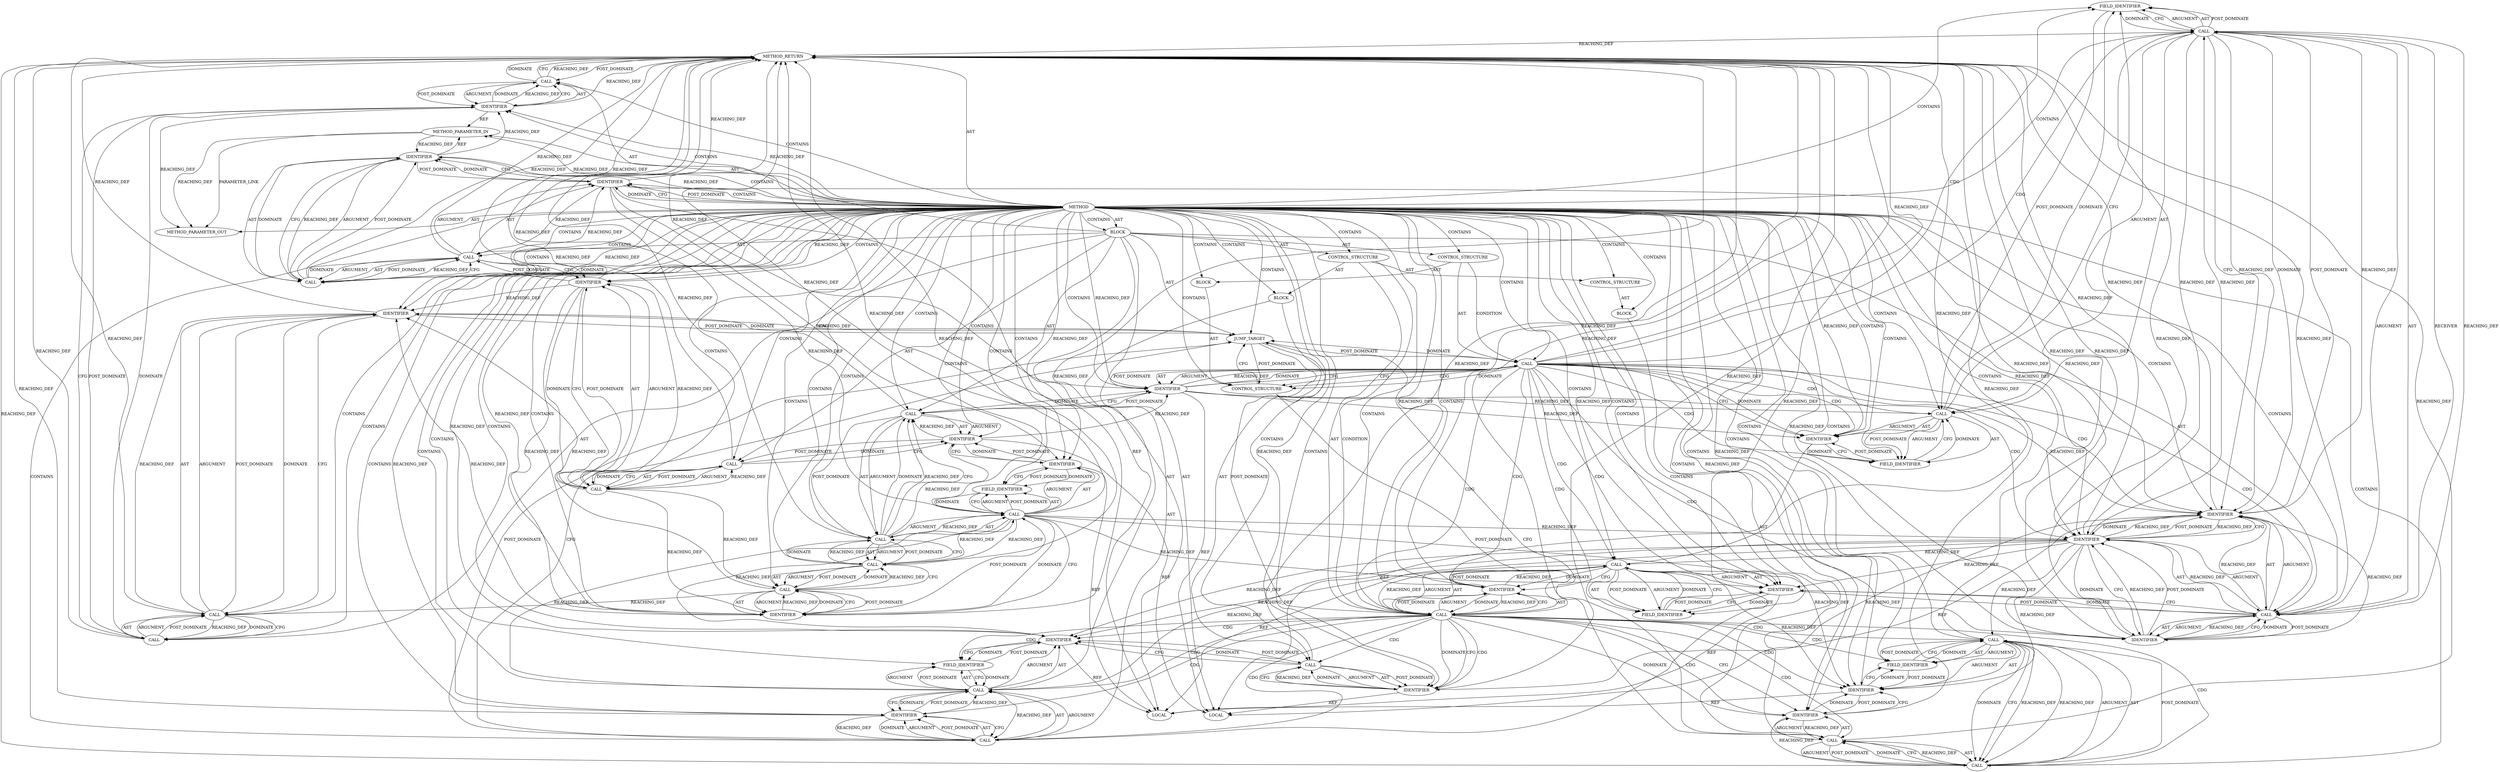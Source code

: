 digraph {
  4249 [label=FIELD_IDENTIFIER ORDER=2 ARGUMENT_INDEX=2 CODE="tls_dev_del" COLUMN_NUMBER=2 LINE_NUMBER=1280 CANONICAL_NAME="tls_dev_del"]
  4270 [label=IDENTIFIER ORDER=1 ARGUMENT_INDEX=1 CODE="TLS_RX_DEV_CLOSED" COLUMN_NUMBER=11 LINE_NUMBER=1287 TYPE_FULL_NAME="ANY" NAME="TLS_RX_DEV_CLOSED"]
  4250 [label=IDENTIFIER ORDER=2 ARGUMENT_INDEX=1 CODE="netdev" COLUMN_NUMBER=34 LINE_NUMBER=1280 TYPE_FULL_NAME="net_device*" NAME="netdev"]
  4240 [label=CALL ORDER=1 ARGUMENT_INDEX=-1 CODE="!netdev" COLUMN_NUMBER=6 METHOD_FULL_NAME="<operator>.logicalNot" LINE_NUMBER=1277 TYPE_FULL_NAME="<empty>" DISPATCH_TYPE="STATIC_DISPATCH" SIGNATURE="" NAME="<operator>.logicalNot"]
  4280 [label=IDENTIFIER ORDER=1 ARGUMENT_INDEX=1 CODE="sk" COLUMN_NUMBER=30 LINE_NUMBER=1291 TYPE_FULL_NAME="sock*" NAME="sk"]
  4278 [label=IDENTIFIER ORDER=1 ARGUMENT_INDEX=1 CODE="device_offload_lock" COLUMN_NUMBER=11 LINE_NUMBER=1290 TYPE_FULL_NAME="ANY" NAME="device_offload_lock"]
  4241 [label=IDENTIFIER ORDER=1 ARGUMENT_INDEX=1 CODE="netdev" COLUMN_NUMBER=7 LINE_NUMBER=1277 TYPE_FULL_NAME="net_device*" NAME="netdev"]
  4243 [label=CONTROL_STRUCTURE CONTROL_STRUCTURE_TYPE="GOTO" ORDER=1 PARSER_TYPE_NAME="CASTGotoStatement" ARGUMENT_INDEX=1 CODE="goto out;" COLUMN_NUMBER=3 LINE_NUMBER=1278]
  4232 [label=CALL ORDER=2 ARGUMENT_INDEX=2 CODE="rcu_dereference_protected(tls_ctx->netdev,
					   lockdep_is_held(&device_offload_lock))" COLUMN_NUMBER=11 METHOD_FULL_NAME="rcu_dereference_protected" LINE_NUMBER=1275 TYPE_FULL_NAME="<empty>" DISPATCH_TYPE="STATIC_DISPATCH" SIGNATURE="" NAME="rcu_dereference_protected"]
  4228 [label=CALL ORDER=1 ARGUMENT_INDEX=1 CODE="&device_offload_lock" COLUMN_NUMBER=12 METHOD_FULL_NAME="<operator>.addressOf" LINE_NUMBER=1274 TYPE_FULL_NAME="<empty>" DISPATCH_TYPE="STATIC_DISPATCH" SIGNATURE="" NAME="<operator>.addressOf"]
  4222 [label=CALL ORDER=2 ARGUMENT_INDEX=-1 CODE="*tls_ctx = tls_get_ctx(sk)" COLUMN_NUMBER=21 METHOD_FULL_NAME="<operator>.assignment" LINE_NUMBER=1271 TYPE_FULL_NAME="<empty>" DISPATCH_TYPE="STATIC_DISPATCH" SIGNATURE="" NAME="<operator>.assignment"]
  4274 [label=FIELD_IDENTIFIER ORDER=2 ARGUMENT_INDEX=2 CODE="flags" COLUMN_NUMBER=31 LINE_NUMBER=1287 CANONICAL_NAME="flags"]
  4272 [label=CALL ORDER=1 ARGUMENT_INDEX=1 CODE="tls_ctx->flags" COLUMN_NUMBER=31 METHOD_FULL_NAME="<operator>.indirectFieldAccess" LINE_NUMBER=1287 TYPE_FULL_NAME="<empty>" DISPATCH_TYPE="STATIC_DISPATCH" SIGNATURE="" NAME="<operator>.indirectFieldAccess"]
  4265 [label=FIELD_IDENTIFIER ORDER=2 ARGUMENT_INDEX=2 CODE="netdev" COLUMN_NUMBER=22 LINE_NUMBER=1285 CANONICAL_NAME="netdev"]
  4255 [label=CALL ORDER=1 ARGUMENT_INDEX=1 CODE="tls_ctx->tx_conf" COLUMN_NUMBER=6 METHOD_FULL_NAME="<operator>.indirectFieldAccess" LINE_NUMBER=1283 TYPE_FULL_NAME="<empty>" DISPATCH_TYPE="STATIC_DISPATCH" SIGNATURE="" NAME="<operator>.indirectFieldAccess"]
  4239 [label=CONTROL_STRUCTURE CONTROL_STRUCTURE_TYPE="IF" ORDER=6 PARSER_TYPE_NAME="CASTIfStatement" ARGUMENT_INDEX=-1 CODE="if (!netdev)" COLUMN_NUMBER=2 LINE_NUMBER=1277]
  4264 [label=IDENTIFIER ORDER=1 ARGUMENT_INDEX=1 CODE="tls_ctx" COLUMN_NUMBER=22 LINE_NUMBER=1285 TYPE_FULL_NAME="tls_context*" NAME="tls_ctx"]
  4268 [label=BLOCK ORDER=1 ARGUMENT_INDEX=-1 CODE="{
		set_bit(TLS_RX_DEV_CLOSED, &tls_ctx->flags);
	}" COLUMN_NUMBER=9 LINE_NUMBER=1286 TYPE_FULL_NAME="void"]
  4256 [label=IDENTIFIER ORDER=1 ARGUMENT_INDEX=1 CODE="tls_ctx" COLUMN_NUMBER=6 LINE_NUMBER=1283 TYPE_FULL_NAME="tls_context*" NAME="tls_ctx"]
  4219 [label=METHOD_PARAMETER_IN ORDER=1 CODE="struct sock *sk" IS_VARIADIC=false COLUMN_NUMBER=36 LINE_NUMBER=1269 TYPE_FULL_NAME="sock*" EVALUATION_STRATEGY="BY_VALUE" INDEX=1 NAME="sk"]
  4218 [label=METHOD COLUMN_NUMBER=1 LINE_NUMBER=1269 COLUMN_NUMBER_END=1 IS_EXTERNAL=false SIGNATURE="void tls_device_offload_cleanup_rx (sock*)" NAME="tls_device_offload_cleanup_rx" AST_PARENT_TYPE="TYPE_DECL" AST_PARENT_FULL_NAME="tls_device.c:<global>" ORDER=42 CODE="void tls_device_offload_cleanup_rx(struct sock *sk)
{
	struct tls_context *tls_ctx = tls_get_ctx(sk);
	struct net_device *netdev;

	down_read(&device_offload_lock);
	netdev = rcu_dereference_protected(tls_ctx->netdev,
					   lockdep_is_held(&device_offload_lock));
	if (!netdev)
		goto out;

	netdev->tlsdev_ops->tls_dev_del(netdev, tls_ctx,
					TLS_OFFLOAD_CTX_DIR_RX);

	if (tls_ctx->tx_conf != TLS_HW) {
		dev_put(netdev);
		rcu_assign_pointer(tls_ctx->netdev, NULL);
	} else {
		set_bit(TLS_RX_DEV_CLOSED, &tls_ctx->flags);
	}
out:
	up_read(&device_offload_lock);
	tls_sw_release_resources_rx(sk);
}" FULL_NAME="tls_device_offload_cleanup_rx" LINE_NUMBER_END=1292 FILENAME="tls_device.c"]
  4242 [label=BLOCK ORDER=2 ARGUMENT_INDEX=-1 CODE="<empty>" COLUMN_NUMBER=3 LINE_NUMBER=1278 TYPE_FULL_NAME="void"]
  4235 [label=FIELD_IDENTIFIER ORDER=2 ARGUMENT_INDEX=2 CODE="netdev" COLUMN_NUMBER=37 LINE_NUMBER=1275 CANONICAL_NAME="netdev"]
  4262 [label=CALL ORDER=2 ARGUMENT_INDEX=-1 CODE="rcu_assign_pointer(tls_ctx->netdev, NULL)" COLUMN_NUMBER=3 METHOD_FULL_NAME="rcu_assign_pointer" LINE_NUMBER=1285 TYPE_FULL_NAME="<empty>" DISPATCH_TYPE="STATIC_DISPATCH" SIGNATURE="" NAME="rcu_assign_pointer"]
  4266 [label=IDENTIFIER ORDER=2 ARGUMENT_INDEX=2 CODE="NULL" COLUMN_NUMBER=39 LINE_NUMBER=1285 TYPE_FULL_NAME="ANY" NAME="NULL"]
  4277 [label=CALL ORDER=1 ARGUMENT_INDEX=1 CODE="&device_offload_lock" COLUMN_NUMBER=10 METHOD_FULL_NAME="<operator>.addressOf" LINE_NUMBER=1290 TYPE_FULL_NAME="<empty>" DISPATCH_TYPE="STATIC_DISPATCH" SIGNATURE="" NAME="<operator>.addressOf"]
  4258 [label=IDENTIFIER ORDER=2 ARGUMENT_INDEX=2 CODE="TLS_HW" COLUMN_NUMBER=26 LINE_NUMBER=1283 TYPE_FULL_NAME="ANY" NAME="TLS_HW"]
  4248 [label=FIELD_IDENTIFIER ORDER=2 ARGUMENT_INDEX=2 CODE="tlsdev_ops" COLUMN_NUMBER=2 LINE_NUMBER=1280 CANONICAL_NAME="tlsdev_ops"]
  21364 [label=METHOD_PARAMETER_OUT ORDER=1 CODE="struct sock *sk" IS_VARIADIC=false COLUMN_NUMBER=36 LINE_NUMBER=1269 TYPE_FULL_NAME="sock*" EVALUATION_STRATEGY="BY_VALUE" INDEX=1 NAME="sk"]
  4259 [label=BLOCK ORDER=2 ARGUMENT_INDEX=-1 CODE="{
		dev_put(netdev);
		rcu_assign_pointer(tls_ctx->netdev, NULL);
	}" COLUMN_NUMBER=34 LINE_NUMBER=1283 TYPE_FULL_NAME="void"]
  4245 [label=CALL ORDER=1 ARGUMENT_INDEX=0 CODE="netdev->tlsdev_ops->tls_dev_del" COLUMN_NUMBER=2 METHOD_FULL_NAME="<operator>.indirectFieldAccess" LINE_NUMBER=1280 TYPE_FULL_NAME="<empty>" DISPATCH_TYPE="STATIC_DISPATCH" SIGNATURE="" NAME="<operator>.indirectFieldAccess"]
  4236 [label=CALL ORDER=2 ARGUMENT_INDEX=2 CODE="lockdep_is_held(&device_offload_lock)" COLUMN_NUMBER=9 METHOD_FULL_NAME="lockdep_is_held" LINE_NUMBER=1276 TYPE_FULL_NAME="<empty>" DISPATCH_TYPE="STATIC_DISPATCH" SIGNATURE="" NAME="lockdep_is_held"]
  4254 [label=CALL ORDER=1 ARGUMENT_INDEX=-1 CODE="tls_ctx->tx_conf != TLS_HW" COLUMN_NUMBER=6 METHOD_FULL_NAME="<operator>.notEquals" LINE_NUMBER=1283 TYPE_FULL_NAME="<empty>" DISPATCH_TYPE="STATIC_DISPATCH" SIGNATURE="" NAME="<operator>.notEquals"]
  4257 [label=FIELD_IDENTIFIER ORDER=2 ARGUMENT_INDEX=2 CODE="tx_conf" COLUMN_NUMBER=6 LINE_NUMBER=1283 CANONICAL_NAME="tx_conf"]
  4220 [label=BLOCK ORDER=2 ARGUMENT_INDEX=-1 CODE="{
	struct tls_context *tls_ctx = tls_get_ctx(sk);
	struct net_device *netdev;

	down_read(&device_offload_lock);
	netdev = rcu_dereference_protected(tls_ctx->netdev,
					   lockdep_is_held(&device_offload_lock));
	if (!netdev)
		goto out;

	netdev->tlsdev_ops->tls_dev_del(netdev, tls_ctx,
					TLS_OFFLOAD_CTX_DIR_RX);

	if (tls_ctx->tx_conf != TLS_HW) {
		dev_put(netdev);
		rcu_assign_pointer(tls_ctx->netdev, NULL);
	} else {
		set_bit(TLS_RX_DEV_CLOSED, &tls_ctx->flags);
	}
out:
	up_read(&device_offload_lock);
	tls_sw_release_resources_rx(sk);
}" COLUMN_NUMBER=1 LINE_NUMBER=1270 TYPE_FULL_NAME="void"]
  4253 [label=CONTROL_STRUCTURE CONTROL_STRUCTURE_TYPE="IF" ORDER=8 PARSER_TYPE_NAME="CASTIfStatement" ARGUMENT_INDEX=-1 CODE="if (tls_ctx->tx_conf != TLS_HW)" COLUMN_NUMBER=2 LINE_NUMBER=1283]
  4227 [label=CALL ORDER=4 ARGUMENT_INDEX=-1 CODE="down_read(&device_offload_lock)" COLUMN_NUMBER=2 METHOD_FULL_NAME="down_read" LINE_NUMBER=1274 TYPE_FULL_NAME="<empty>" DISPATCH_TYPE="STATIC_DISPATCH" SIGNATURE="" NAME="down_read"]
  4273 [label=IDENTIFIER ORDER=1 ARGUMENT_INDEX=1 CODE="tls_ctx" COLUMN_NUMBER=31 LINE_NUMBER=1287 TYPE_FULL_NAME="tls_context*" NAME="tls_ctx"]
  4271 [label=CALL ORDER=2 ARGUMENT_INDEX=2 CODE="&tls_ctx->flags" COLUMN_NUMBER=30 METHOD_FULL_NAME="<operator>.addressOf" LINE_NUMBER=1287 TYPE_FULL_NAME="<empty>" DISPATCH_TYPE="STATIC_DISPATCH" SIGNATURE="" NAME="<operator>.addressOf"]
  4251 [label=IDENTIFIER ORDER=3 ARGUMENT_INDEX=2 CODE="tls_ctx" COLUMN_NUMBER=42 LINE_NUMBER=1280 TYPE_FULL_NAME="tls_context*" NAME="tls_ctx"]
  4275 [label=JUMP_TARGET ORDER=9 PARSER_TYPE_NAME="CASTLabelStatement" ARGUMENT_INDEX=-1 CODE="out:
	up_read(&device_offload_lock);" COLUMN_NUMBER=1 LINE_NUMBER=1289 NAME="out"]
  4263 [label=CALL ORDER=1 ARGUMENT_INDEX=1 CODE="tls_ctx->netdev" COLUMN_NUMBER=22 METHOD_FULL_NAME="<operator>.indirectFieldAccess" LINE_NUMBER=1285 TYPE_FULL_NAME="<empty>" DISPATCH_TYPE="STATIC_DISPATCH" SIGNATURE="" NAME="<operator>.indirectFieldAccess"]
  4233 [label=CALL ORDER=1 ARGUMENT_INDEX=1 CODE="tls_ctx->netdev" COLUMN_NUMBER=37 METHOD_FULL_NAME="<operator>.indirectFieldAccess" LINE_NUMBER=1275 TYPE_FULL_NAME="<empty>" DISPATCH_TYPE="STATIC_DISPATCH" SIGNATURE="" NAME="<operator>.indirectFieldAccess"]
  4237 [label=CALL ORDER=1 ARGUMENT_INDEX=1 CODE="&device_offload_lock" COLUMN_NUMBER=25 METHOD_FULL_NAME="<operator>.addressOf" LINE_NUMBER=1276 TYPE_FULL_NAME="<empty>" DISPATCH_TYPE="STATIC_DISPATCH" SIGNATURE="" NAME="<operator>.addressOf"]
  4244 [label=CALL ORDER=7 ARGUMENT_INDEX=-1 CODE="netdev->tlsdev_ops->tls_dev_del(netdev, tls_ctx,
					TLS_OFFLOAD_CTX_DIR_RX)" COLUMN_NUMBER=2 METHOD_FULL_NAME="tls_dev_del" LINE_NUMBER=1280 TYPE_FULL_NAME="<empty>" DISPATCH_TYPE="STATIC_DISPATCH" SIGNATURE="" NAME="tls_dev_del"]
  4252 [label=IDENTIFIER ORDER=4 ARGUMENT_INDEX=3 CODE="TLS_OFFLOAD_CTX_DIR_RX" COLUMN_NUMBER=6 LINE_NUMBER=1281 TYPE_FULL_NAME="ANY" NAME="TLS_OFFLOAD_CTX_DIR_RX"]
  4261 [label=IDENTIFIER ORDER=1 ARGUMENT_INDEX=1 CODE="netdev" COLUMN_NUMBER=11 LINE_NUMBER=1284 TYPE_FULL_NAME="net_device*" NAME="netdev"]
  4229 [label=IDENTIFIER ORDER=1 ARGUMENT_INDEX=1 CODE="device_offload_lock" COLUMN_NUMBER=13 LINE_NUMBER=1274 TYPE_FULL_NAME="ANY" NAME="device_offload_lock"]
  4224 [label=CALL ORDER=2 ARGUMENT_INDEX=2 CODE="tls_get_ctx(sk)" COLUMN_NUMBER=32 METHOD_FULL_NAME="tls_get_ctx" LINE_NUMBER=1271 TYPE_FULL_NAME="<empty>" DISPATCH_TYPE="STATIC_DISPATCH" SIGNATURE="" NAME="tls_get_ctx"]
  4221 [label=LOCAL ORDER=1 CODE="struct tls_context* tls_ctx" COLUMN_NUMBER=21 LINE_NUMBER=1271 TYPE_FULL_NAME="tls_context*" NAME="tls_ctx"]
  4269 [label=CALL ORDER=1 ARGUMENT_INDEX=-1 CODE="set_bit(TLS_RX_DEV_CLOSED, &tls_ctx->flags)" COLUMN_NUMBER=3 METHOD_FULL_NAME="set_bit" LINE_NUMBER=1287 TYPE_FULL_NAME="<empty>" DISPATCH_TYPE="STATIC_DISPATCH" SIGNATURE="" NAME="set_bit"]
  4247 [label=IDENTIFIER ORDER=1 ARGUMENT_INDEX=1 CODE="netdev" COLUMN_NUMBER=2 LINE_NUMBER=1280 TYPE_FULL_NAME="net_device*" NAME="netdev"]
  4279 [label=CALL ORDER=11 ARGUMENT_INDEX=-1 CODE="tls_sw_release_resources_rx(sk)" COLUMN_NUMBER=2 METHOD_FULL_NAME="tls_sw_release_resources_rx" LINE_NUMBER=1291 TYPE_FULL_NAME="<empty>" DISPATCH_TYPE="STATIC_DISPATCH" SIGNATURE="" NAME="tls_sw_release_resources_rx"]
  4260 [label=CALL ORDER=1 ARGUMENT_INDEX=-1 CODE="dev_put(netdev)" COLUMN_NUMBER=3 METHOD_FULL_NAME="dev_put" LINE_NUMBER=1284 TYPE_FULL_NAME="<empty>" DISPATCH_TYPE="STATIC_DISPATCH" SIGNATURE="" NAME="dev_put"]
  4226 [label=LOCAL ORDER=3 CODE="struct net_device* netdev" COLUMN_NUMBER=20 LINE_NUMBER=1272 TYPE_FULL_NAME="net_device*" NAME="netdev"]
  4231 [label=IDENTIFIER ORDER=1 ARGUMENT_INDEX=1 CODE="netdev" COLUMN_NUMBER=2 LINE_NUMBER=1275 TYPE_FULL_NAME="net_device*" NAME="netdev"]
  4246 [label=CALL ORDER=1 ARGUMENT_INDEX=1 CODE="netdev->tlsdev_ops" COLUMN_NUMBER=2 METHOD_FULL_NAME="<operator>.indirectFieldAccess" LINE_NUMBER=1280 TYPE_FULL_NAME="<empty>" DISPATCH_TYPE="STATIC_DISPATCH" SIGNATURE="" NAME="<operator>.indirectFieldAccess"]
  4225 [label=IDENTIFIER ORDER=1 ARGUMENT_INDEX=1 CODE="sk" COLUMN_NUMBER=44 LINE_NUMBER=1271 TYPE_FULL_NAME="sock*" NAME="sk"]
  4267 [label=CONTROL_STRUCTURE CONTROL_STRUCTURE_TYPE="ELSE" ORDER=3 PARSER_TYPE_NAME="CASTCompoundStatement" ARGUMENT_INDEX=-1 CODE="else" COLUMN_NUMBER=9 LINE_NUMBER=1286]
  4281 [label=METHOD_RETURN ORDER=3 CODE="RET" COLUMN_NUMBER=1 LINE_NUMBER=1269 TYPE_FULL_NAME="void" EVALUATION_STRATEGY="BY_VALUE"]
  4276 [label=CALL ORDER=10 ARGUMENT_INDEX=-1 CODE="up_read(&device_offload_lock)" COLUMN_NUMBER=2 METHOD_FULL_NAME="up_read" LINE_NUMBER=1290 TYPE_FULL_NAME="<empty>" DISPATCH_TYPE="STATIC_DISPATCH" SIGNATURE="" NAME="up_read"]
  4223 [label=IDENTIFIER ORDER=1 ARGUMENT_INDEX=1 CODE="tls_ctx" COLUMN_NUMBER=22 LINE_NUMBER=1271 TYPE_FULL_NAME="tls_context*" NAME="tls_ctx"]
  4234 [label=IDENTIFIER ORDER=1 ARGUMENT_INDEX=1 CODE="tls_ctx" COLUMN_NUMBER=37 LINE_NUMBER=1275 TYPE_FULL_NAME="tls_context*" NAME="tls_ctx"]
  4238 [label=IDENTIFIER ORDER=1 ARGUMENT_INDEX=1 CODE="device_offload_lock" COLUMN_NUMBER=26 LINE_NUMBER=1276 TYPE_FULL_NAME="ANY" NAME="device_offload_lock"]
  4230 [label=CALL ORDER=5 ARGUMENT_INDEX=-1 CODE="netdev = rcu_dereference_protected(tls_ctx->netdev,
					   lockdep_is_held(&device_offload_lock))" COLUMN_NUMBER=2 METHOD_FULL_NAME="<operator>.assignment" LINE_NUMBER=1275 TYPE_FULL_NAME="<empty>" DISPATCH_TYPE="STATIC_DISPATCH" SIGNATURE="" NAME="<operator>.assignment"]
  4220 -> 4230 [label=AST ]
  4222 -> 4223 [label=ARGUMENT ]
  4230 -> 4231 [label=ARGUMENT ]
  4218 -> 4223 [label=CONTAINS ]
  4263 -> 4262 [label=REACHING_DEF VARIABLE="tls_ctx->netdev"]
  4229 -> 4222 [label=POST_DOMINATE ]
  4260 -> 4264 [label=CFG ]
  4275 -> 4278 [label=DOMINATE ]
  4261 -> 4260 [label=CFG ]
  4236 -> 4232 [label=CFG ]
  4230 -> 4231 [label=AST ]
  4224 -> 4225 [label=ARGUMENT ]
  4231 -> 4226 [label=REF ]
  4236 -> 4237 [label=AST ]
  4252 -> 4245 [label=REACHING_DEF VARIABLE="TLS_OFFLOAD_CTX_DIR_RX"]
  4255 -> 4258 [label=DOMINATE ]
  4227 -> 4228 [label=AST ]
  4258 -> 4254 [label=DOMINATE ]
  4250 -> 4281 [label=REACHING_DEF VARIABLE="netdev"]
  4258 -> 4254 [label=REACHING_DEF VARIABLE="TLS_HW"]
  4250 -> 4251 [label=REACHING_DEF VARIABLE="netdev"]
  4278 -> 4277 [label=DOMINATE ]
  4241 -> 4281 [label=REACHING_DEF VARIABLE="netdev"]
  4250 -> 4251 [label=CFG ]
  4223 -> 4233 [label=REACHING_DEF VARIABLE="tls_ctx"]
  4263 -> 4266 [label=DOMINATE ]
  4218 -> 4271 [label=CONTAINS ]
  4218 -> 4222 [label=CONTAINS ]
  4274 -> 4272 [label=CFG ]
  4232 -> 4236 [label=AST ]
  4254 -> 4258 [label=AST ]
  4281 -> 4279 [label=POST_DOMINATE ]
  4280 -> 4281 [label=REACHING_DEF VARIABLE="sk"]
  4271 -> 4272 [label=ARGUMENT ]
  4218 -> 4229 [label=REACHING_DEF VARIABLE=""]
  4218 -> 4228 [label=CONTAINS ]
  4279 -> 4280 [label=AST ]
  4246 -> 4247 [label=ARGUMENT ]
  4233 -> 4238 [label=DOMINATE ]
  4259 -> 4262 [label=AST ]
  4259 -> 4260 [label=AST ]
  4218 -> 4247 [label=REACHING_DEF VARIABLE=""]
  4276 -> 4281 [label=REACHING_DEF VARIABLE="up_read(&device_offload_lock)"]
  4255 -> 4256 [label=ARGUMENT ]
  4271 -> 4269 [label=DOMINATE ]
  4244 -> 4256 [label=DOMINATE ]
  4225 -> 4223 [label=POST_DOMINATE ]
  4238 -> 4278 [label=REACHING_DEF VARIABLE="device_offload_lock"]
  4234 -> 4235 [label=CFG ]
  4254 -> 4258 [label=POST_DOMINATE ]
  4262 -> 4281 [label=REACHING_DEF VARIABLE="rcu_assign_pointer(tls_ctx->netdev, NULL)"]
  4228 -> 4238 [label=REACHING_DEF VARIABLE="&device_offload_lock"]
  4218 -> 4220 [label=AST ]
  4271 -> 4269 [label=CFG ]
  4218 -> 4274 [label=CONTAINS ]
  4279 -> 4281 [label=DOMINATE ]
  4230 -> 4232 [label=ARGUMENT ]
  4219 -> 21364 [label=REACHING_DEF VARIABLE="sk"]
  4277 -> 4276 [label=REACHING_DEF VARIABLE="&device_offload_lock"]
  4218 -> 4280 [label=CONTAINS ]
  4257 -> 4255 [label=DOMINATE ]
  4250 -> 4244 [label=REACHING_DEF VARIABLE="netdev"]
  4268 -> 4269 [label=AST ]
  4245 -> 4251 [label=REACHING_DEF VARIABLE="netdev->tlsdev_ops->tls_dev_del"]
  4246 -> 4248 [label=ARGUMENT ]
  4220 -> 4226 [label=AST ]
  4276 -> 4280 [label=DOMINATE ]
  4233 -> 4238 [label=CFG ]
  4241 -> 4226 [label=REF ]
  4218 -> 4223 [label=DOMINATE ]
  4254 -> 4262 [label=CDG ]
  4261 -> 4260 [label=REACHING_DEF VARIABLE="netdev"]
  4218 -> 4256 [label=REACHING_DEF VARIABLE=""]
  4230 -> 4232 [label=POST_DOMINATE ]
  4225 -> 4280 [label=REACHING_DEF VARIABLE="sk"]
  4218 -> 4229 [label=CONTAINS ]
  4228 -> 4227 [label=REACHING_DEF VARIABLE="&device_offload_lock"]
  4245 -> 4246 [label=AST ]
  4269 -> 4271 [label=AST ]
  4218 -> 4268 [label=CONTAINS ]
  4236 -> 4281 [label=REACHING_DEF VARIABLE="lockdep_is_held(&device_offload_lock)"]
  4272 -> 4271 [label=DOMINATE ]
  4253 -> 4254 [label=CONDITION ]
  4248 -> 4246 [label=CFG ]
  4271 -> 4281 [label=REACHING_DEF VARIABLE="&tls_ctx->flags"]
  4254 -> 4261 [label=DOMINATE ]
  4238 -> 4237 [label=REACHING_DEF VARIABLE="device_offload_lock"]
  4250 -> 4245 [label=POST_DOMINATE ]
  4280 -> 4279 [label=DOMINATE ]
  4254 -> 4270 [label=CDG ]
  4218 -> 4244 [label=CONTAINS ]
  4275 -> 4269 [label=POST_DOMINATE ]
  4232 -> 4281 [label=REACHING_DEF VARIABLE="rcu_dereference_protected(tls_ctx->netdev,
					   lockdep_is_held(&device_offload_lock))"]
  4256 -> 4221 [label=REF ]
  4272 -> 4274 [label=AST ]
  4218 -> 4234 [label=REACHING_DEF VARIABLE=""]
  4228 -> 4229 [label=POST_DOMINATE ]
  4218 -> 4270 [label=REACHING_DEF VARIABLE=""]
  4229 -> 4228 [label=CFG ]
  4244 -> 4245 [label=ARGUMENT ]
  4272 -> 4271 [label=CFG ]
  4240 -> 4252 [label=CDG ]
  4223 -> 4218 [label=POST_DOMINATE ]
  4218 -> 4241 [label=CONTAINS ]
  4237 -> 4236 [label=DOMINATE ]
  4276 -> 4277 [label=AST ]
  4218 -> 4249 [label=CONTAINS ]
  4218 -> 4247 [label=CONTAINS ]
  4223 -> 4281 [label=REACHING_DEF VARIABLE="tls_ctx"]
  4276 -> 4277 [label=ARGUMENT ]
  4264 -> 4260 [label=POST_DOMINATE ]
  4249 -> 4246 [label=POST_DOMINATE ]
  4228 -> 4227 [label=DOMINATE ]
  4237 -> 4236 [label=REACHING_DEF VARIABLE="&device_offload_lock"]
  4255 -> 4257 [label=AST ]
  4251 -> 4250 [label=REACHING_DEF VARIABLE="tls_ctx"]
  4240 -> 4244 [label=CDG ]
  4250 -> 4226 [label=REF ]
  4236 -> 4237 [label=ARGUMENT ]
  4229 -> 4228 [label=REACHING_DEF VARIABLE="device_offload_lock"]
  4231 -> 4234 [label=CFG ]
  4272 -> 4274 [label=ARGUMENT ]
  4218 -> 4238 [label=CONTAINS ]
  4233 -> 4236 [label=REACHING_DEF VARIABLE="tls_ctx->netdev"]
  4260 -> 4261 [label=ARGUMENT ]
  4218 -> 4259 [label=CONTAINS ]
  4254 -> 4273 [label=CDG ]
  4254 -> 4260 [label=CDG ]
  4218 -> 4279 [label=CONTAINS ]
  4255 -> 4264 [label=REACHING_DEF VARIABLE="tls_ctx->tx_conf"]
  4218 -> 4234 [label=CONTAINS ]
  4237 -> 4238 [label=POST_DOMINATE ]
  4257 -> 4255 [label=CFG ]
  4265 -> 4263 [label=CFG ]
  4237 -> 4236 [label=CFG ]
  4258 -> 4281 [label=REACHING_DEF VARIABLE="TLS_HW"]
  4218 -> 4261 [label=REACHING_DEF VARIABLE=""]
  4232 -> 4230 [label=DOMINATE ]
  4263 -> 4266 [label=CFG ]
  4233 -> 4234 [label=ARGUMENT ]
  4277 -> 4278 [label=POST_DOMINATE ]
  4251 -> 4250 [label=POST_DOMINATE ]
  4255 -> 4258 [label=CFG ]
  4218 -> 4233 [label=CONTAINS ]
  4218 -> 4252 [label=REACHING_DEF VARIABLE=""]
  4280 -> 21364 [label=REACHING_DEF VARIABLE="sk"]
  4218 -> 4267 [label=CONTAINS ]
  4254 -> 4281 [label=REACHING_DEF VARIABLE="tls_ctx->tx_conf != TLS_HW"]
  4218 -> 4240 [label=CONTAINS ]
  4240 -> 4275 [label=DOMINATE ]
  4254 -> 4272 [label=CDG ]
  4218 -> 4264 [label=CONTAINS ]
  4254 -> 4261 [label=CFG ]
  4229 -> 4238 [label=REACHING_DEF VARIABLE="device_offload_lock"]
  4227 -> 4228 [label=POST_DOMINATE ]
  4240 -> 4241 [label=POST_DOMINATE ]
  4251 -> 4256 [label=REACHING_DEF VARIABLE="tls_ctx"]
  4262 -> 4266 [label=ARGUMENT ]
  4218 -> 4220 [label=CONTAINS ]
  4229 -> 4281 [label=REACHING_DEF VARIABLE="device_offload_lock"]
  4222 -> 4229 [label=CFG ]
  4233 -> 4235 [label=ARGUMENT ]
  4233 -> 4234 [label=AST ]
  4240 -> 4247 [label=CFG ]
  4218 -> 4255 [label=CONTAINS ]
  4240 -> 4245 [label=CDG ]
  4254 -> 4270 [label=CFG ]
  4220 -> 4222 [label=AST ]
  4229 -> 4278 [label=REACHING_DEF VARIABLE="device_offload_lock"]
  4244 -> 4245 [label=AST ]
  4218 -> 4262 [label=CONTAINS ]
  4254 -> 4269 [label=CDG ]
  4250 -> 4261 [label=REACHING_DEF VARIABLE="netdev"]
  4269 -> 4270 [label=AST ]
  4264 -> 4221 [label=REF ]
  4277 -> 4278 [label=AST ]
  4272 -> 4281 [label=REACHING_DEF VARIABLE="tls_ctx->flags"]
  4218 -> 4225 [label=REACHING_DEF VARIABLE=""]
  4230 -> 4232 [label=AST ]
  4277 -> 4276 [label=DOMINATE ]
  4218 -> 4266 [label=REACHING_DEF VARIABLE=""]
  4276 -> 4277 [label=POST_DOMINATE ]
  4247 -> 4226 [label=REF ]
  4265 -> 4264 [label=POST_DOMINATE ]
  4266 -> 4263 [label=POST_DOMINATE ]
  4233 -> 4273 [label=REACHING_DEF VARIABLE="tls_ctx->netdev"]
  4245 -> 4249 [label=ARGUMENT ]
  4223 -> 4222 [label=REACHING_DEF VARIABLE="tls_ctx"]
  4245 -> 4249 [label=AST ]
  4263 -> 4264 [label=ARGUMENT ]
  4232 -> 4231 [label=REACHING_DEF VARIABLE="rcu_dereference_protected(tls_ctx->netdev,
					   lockdep_is_held(&device_offload_lock))"]
  4222 -> 4224 [label=ARGUMENT ]
  4255 -> 4257 [label=POST_DOMINATE ]
  4278 -> 4277 [label=CFG ]
  4266 -> 4262 [label=CFG ]
  4241 -> 4247 [label=REACHING_DEF VARIABLE="netdev"]
  4241 -> 4240 [label=REACHING_DEF VARIABLE="netdev"]
  4254 -> 4255 [label=ARGUMENT ]
  4254 -> 4263 [label=CDG ]
  4228 -> 4229 [label=AST ]
  4240 -> 4249 [label=CDG ]
  4218 -> 21364 [label=AST ]
  4218 -> 4248 [label=CONTAINS ]
  4218 -> 4256 [label=CONTAINS ]
  4245 -> 4246 [label=ARGUMENT ]
  4266 -> 4262 [label=REACHING_DEF VARIABLE="NULL"]
  4267 -> 4268 [label=AST ]
  4218 -> 4223 [label=CFG ]
  4222 -> 4229 [label=DOMINATE ]
  4251 -> 4272 [label=REACHING_DEF VARIABLE="tls_ctx"]
  4218 -> 4269 [label=CONTAINS ]
  4254 -> 4255 [label=AST ]
  4256 -> 4257 [label=CFG ]
  4218 -> 4278 [label=CONTAINS ]
  4244 -> 4250 [label=AST ]
  4224 -> 4281 [label=REACHING_DEF VARIABLE="tls_get_ctx(sk)"]
  4218 -> 4241 [label=REACHING_DEF VARIABLE=""]
  4218 -> 4258 [label=REACHING_DEF VARIABLE=""]
  4254 -> 4270 [label=DOMINATE ]
  4239 -> 4240 [label=AST ]
  4271 -> 4269 [label=REACHING_DEF VARIABLE="&tls_ctx->flags"]
  4218 -> 4219 [label=AST ]
  4227 -> 4231 [label=DOMINATE ]
  4218 -> 4250 [label=REACHING_DEF VARIABLE=""]
  4251 -> 4252 [label=DOMINATE ]
  4280 -> 4279 [label=REACHING_DEF VARIABLE="sk"]
  4240 -> 4243 [label=CFG ]
  4264 -> 4265 [label=CFG ]
  4262 -> 4263 [label=AST ]
  4233 -> 4264 [label=REACHING_DEF VARIABLE="tls_ctx->netdev"]
  4220 -> 4275 [label=AST ]
  4279 -> 4280 [label=POST_DOMINATE ]
  4220 -> 4276 [label=AST ]
  4229 -> 4228 [label=DOMINATE ]
  4247 -> 4248 [label=DOMINATE ]
  4240 -> 4247 [label=DOMINATE ]
  4218 -> 4219 [label=REACHING_DEF VARIABLE=""]
  4254 -> 4265 [label=CDG ]
  4245 -> 4250 [label=DOMINATE ]
  4275 -> 4254 [label=POST_DOMINATE ]
  4252 -> 4281 [label=REACHING_DEF VARIABLE="TLS_OFFLOAD_CTX_DIR_RX"]
  4233 -> 4256 [label=REACHING_DEF VARIABLE="tls_ctx->netdev"]
  4227 -> 4228 [label=ARGUMENT ]
  4273 -> 4270 [label=POST_DOMINATE ]
  4244 -> 4252 [label=POST_DOMINATE ]
  4245 -> 4250 [label=REACHING_DEF VARIABLE="netdev->tlsdev_ops->tls_dev_del"]
  4273 -> 4274 [label=CFG ]
  4274 -> 4273 [label=POST_DOMINATE ]
  4227 -> 4281 [label=REACHING_DEF VARIABLE="down_read(&device_offload_lock)"]
  4271 -> 4272 [label=AST ]
  4269 -> 4281 [label=REACHING_DEF VARIABLE="set_bit(TLS_RX_DEV_CLOSED, &tls_ctx->flags)"]
  4240 -> 4243 [label=CDG ]
  4252 -> 4250 [label=REACHING_DEF VARIABLE="TLS_OFFLOAD_CTX_DIR_RX"]
  4218 -> 4227 [label=CONTAINS ]
  4237 -> 4278 [label=REACHING_DEF VARIABLE="&device_offload_lock"]
  4233 -> 4235 [label=POST_DOMINATE ]
  4218 -> 4238 [label=REACHING_DEF VARIABLE=""]
  4273 -> 4221 [label=REF ]
  4256 -> 4257 [label=DOMINATE ]
  4230 -> 4241 [label=DOMINATE ]
  4271 -> 4272 [label=POST_DOMINATE ]
  4224 -> 4225 [label=POST_DOMINATE ]
  4232 -> 4236 [label=ARGUMENT ]
  4218 -> 4239 [label=CONTAINS ]
  4225 -> 4224 [label=REACHING_DEF VARIABLE="sk"]
  4231 -> 4241 [label=REACHING_DEF VARIABLE="netdev"]
  4218 -> 4236 [label=CONTAINS ]
  4234 -> 4231 [label=POST_DOMINATE ]
  4238 -> 4281 [label=REACHING_DEF VARIABLE="device_offload_lock"]
  4218 -> 4265 [label=CONTAINS ]
  4272 -> 4273 [label=ARGUMENT ]
  4254 -> 4271 [label=CDG ]
  4244 -> 4256 [label=CFG ]
  4252 -> 4244 [label=REACHING_DEF VARIABLE="TLS_OFFLOAD_CTX_DIR_RX"]
  4223 -> 4221 [label=REF ]
  4240 -> 4243 [label=DOMINATE ]
  4244 -> 4251 [label=ARGUMENT ]
  4278 -> 4277 [label=REACHING_DEF VARIABLE="device_offload_lock"]
  4222 -> 4223 [label=AST ]
  4236 -> 4232 [label=DOMINATE ]
  4255 -> 4254 [label=REACHING_DEF VARIABLE="tls_ctx->tx_conf"]
  4278 -> 4281 [label=REACHING_DEF VARIABLE="device_offload_lock"]
  4266 -> 4262 [label=DOMINATE ]
  4254 -> 4264 [label=CDG ]
  4240 -> 4254 [label=CDG ]
  4280 -> 4276 [label=POST_DOMINATE ]
  4218 -> 4273 [label=CONTAINS ]
  4256 -> 4244 [label=POST_DOMINATE ]
  4240 -> 4255 [label=CDG ]
  4279 -> 4281 [label=CFG ]
  4252 -> 4244 [label=CFG ]
  4240 -> 4241 [label=AST ]
  4254 -> 4261 [label=CDG ]
  4270 -> 4269 [label=REACHING_DEF VARIABLE="TLS_RX_DEV_CLOSED"]
  4236 -> 4232 [label=REACHING_DEF VARIABLE="lockdep_is_held(&device_offload_lock)"]
  4218 -> 4251 [label=CONTAINS ]
  4218 -> 4275 [label=CONTAINS ]
  4269 -> 4270 [label=ARGUMENT ]
  4225 -> 4224 [label=DOMINATE ]
  4251 -> 4252 [label=CFG ]
  4258 -> 4254 [label=CFG ]
  4277 -> 4276 [label=CFG ]
  4235 -> 4234 [label=POST_DOMINATE ]
  4220 -> 4221 [label=AST ]
  4240 -> 4257 [label=CDG ]
  4223 -> 4234 [label=REACHING_DEF VARIABLE="tls_ctx"]
  4223 -> 4225 [label=DOMINATE ]
  4239 -> 4242 [label=AST ]
  4260 -> 4281 [label=REACHING_DEF VARIABLE="dev_put(netdev)"]
  4218 -> 4245 [label=CONTAINS ]
  4275 -> 4278 [label=CFG ]
  4223 -> 4225 [label=CFG ]
  4218 -> 4280 [label=REACHING_DEF VARIABLE=""]
  4254 -> 4274 [label=CDG ]
  4263 -> 4265 [label=ARGUMENT ]
  4218 -> 4270 [label=CONTAINS ]
  4244 -> 4252 [label=AST ]
  4260 -> 4261 [label=AST ]
  4251 -> 4273 [label=REACHING_DEF VARIABLE="tls_ctx"]
  4269 -> 4271 [label=POST_DOMINATE ]
  4222 -> 4224 [label=AST ]
  4224 -> 4222 [label=REACHING_DEF VARIABLE="tls_get_ctx(sk)"]
  4222 -> 4224 [label=POST_DOMINATE ]
  4269 -> 4271 [label=ARGUMENT ]
  4266 -> 4281 [label=REACHING_DEF VARIABLE="NULL"]
  4224 -> 4225 [label=AST ]
  4242 -> 4243 [label=AST ]
  4234 -> 4221 [label=REF ]
  4266 -> 4263 [label=REACHING_DEF VARIABLE="NULL"]
  4220 -> 4227 [label=AST ]
  4270 -> 4271 [label=REACHING_DEF VARIABLE="TLS_RX_DEV_CLOSED"]
  4258 -> 4255 [label=POST_DOMINATE ]
  4246 -> 4248 [label=AST ]
  4218 -> 4261 [label=CONTAINS ]
  4233 -> 4235 [label=AST ]
  4225 -> 4219 [label=REF ]
  4225 -> 4224 [label=CFG ]
  4251 -> 4281 [label=REACHING_DEF VARIABLE="tls_ctx"]
  4262 -> 4263 [label=ARGUMENT ]
  4244 -> 4250 [label=ARGUMENT ]
  4238 -> 4233 [label=POST_DOMINATE ]
  4218 -> 4251 [label=REACHING_DEF VARIABLE=""]
  4255 -> 4281 [label=REACHING_DEF VARIABLE="tls_ctx->tx_conf"]
  4260 -> 4264 [label=DOMINATE ]
  4263 -> 4265 [label=POST_DOMINATE ]
  4241 -> 4240 [label=DOMINATE ]
  4238 -> 4237 [label=DOMINATE ]
  4237 -> 4238 [label=AST ]
  4218 -> 4254 [label=CONTAINS ]
  4218 -> 4260 [label=CONTAINS ]
  4265 -> 4263 [label=DOMINATE ]
  4231 -> 4227 [label=POST_DOMINATE ]
  4230 -> 4281 [label=REACHING_DEF VARIABLE="netdev = rcu_dereference_protected(tls_ctx->netdev,
					   lockdep_is_held(&device_offload_lock))"]
  4243 -> 4275 [label=CFG ]
  4251 -> 4263 [label=REACHING_DEF VARIABLE="tls_ctx"]
  4236 -> 4233 [label=REACHING_DEF VARIABLE="lockdep_is_held(&device_offload_lock)"]
  4218 -> 4272 [label=CONTAINS ]
  4235 -> 4233 [label=DOMINATE ]
  4220 -> 4244 [label=AST ]
  4273 -> 4274 [label=DOMINATE ]
  4252 -> 4244 [label=DOMINATE ]
  4218 -> 4231 [label=CONTAINS ]
  4261 -> 4260 [label=DOMINATE ]
  4218 -> 4224 [label=CONTAINS ]
  4251 -> 4245 [label=REACHING_DEF VARIABLE="tls_ctx"]
  4246 -> 4248 [label=POST_DOMINATE ]
  4251 -> 4264 [label=REACHING_DEF VARIABLE="tls_ctx"]
  4228 -> 4227 [label=CFG ]
  4270 -> 4273 [label=CFG ]
  4218 -> 4257 [label=CONTAINS ]
  4218 -> 4242 [label=CONTAINS ]
  4244 -> 4245 [label=RECEIVER ]
  4246 -> 4249 [label=DOMINATE ]
  4244 -> 4281 [label=REACHING_DEF VARIABLE="netdev->tlsdev_ops->tls_dev_del(netdev, tls_ctx,
					TLS_OFFLOAD_CTX_DIR_RX)"]
  4240 -> 4248 [label=CDG ]
  4244 -> 4251 [label=AST ]
  4276 -> 4280 [label=CFG ]
  4277 -> 4281 [label=REACHING_DEF VARIABLE="&device_offload_lock"]
  4272 -> 4274 [label=POST_DOMINATE ]
  4252 -> 4251 [label=REACHING_DEF VARIABLE="TLS_OFFLOAD_CTX_DIR_RX"]
  4248 -> 4247 [label=POST_DOMINATE ]
  4240 -> 4246 [label=CDG ]
  4218 -> 4225 [label=CONTAINS ]
  4228 -> 4237 [label=REACHING_DEF VARIABLE="&device_offload_lock"]
  4274 -> 4272 [label=DOMINATE ]
  4272 -> 4273 [label=AST ]
  4237 -> 4238 [label=ARGUMENT ]
  4247 -> 4248 [label=CFG ]
  4262 -> 4266 [label=POST_DOMINATE ]
  4251 -> 4221 [label=REF ]
  4252 -> 4251 [label=POST_DOMINATE ]
  4262 -> 4275 [label=CFG ]
  4218 -> 4232 [label=CONTAINS ]
  4232 -> 4236 [label=POST_DOMINATE ]
  4257 -> 4256 [label=POST_DOMINATE ]
  4228 -> 4229 [label=ARGUMENT ]
  4238 -> 4237 [label=CFG ]
  4270 -> 4281 [label=REACHING_DEF VARIABLE="TLS_RX_DEV_CLOSED"]
  4279 -> 4280 [label=ARGUMENT ]
  4261 -> 4281 [label=REACHING_DEF VARIABLE="netdev"]
  4241 -> 4246 [label=REACHING_DEF VARIABLE="netdev"]
  4232 -> 4233 [label=AST ]
  4269 -> 4275 [label=CFG ]
  4218 -> 4258 [label=CONTAINS ]
  4230 -> 4241 [label=CFG ]
  4239 -> 4240 [label=CONDITION ]
  4232 -> 4230 [label=REACHING_DEF VARIABLE="rcu_dereference_protected(tls_ctx->netdev,
					   lockdep_is_held(&device_offload_lock))"]
  4280 -> 4279 [label=CFG ]
  4241 -> 4240 [label=CFG ]
  4218 -> 4263 [label=CONTAINS ]
  4218 -> 4253 [label=CONTAINS ]
  4258 -> 4255 [label=REACHING_DEF VARIABLE="TLS_HW"]
  4245 -> 4249 [label=POST_DOMINATE ]
  4241 -> 4250 [label=REACHING_DEF VARIABLE="netdev"]
  4262 -> 4266 [label=AST ]
  4249 -> 4245 [label=DOMINATE ]
  4236 -> 4237 [label=POST_DOMINATE ]
  4233 -> 4281 [label=REACHING_DEF VARIABLE="tls_ctx->netdev"]
  4237 -> 4277 [label=REACHING_DEF VARIABLE="&device_offload_lock"]
  4280 -> 4219 [label=REF ]
  4263 -> 4281 [label=REACHING_DEF VARIABLE="tls_ctx->netdev"]
  4245 -> 4281 [label=REACHING_DEF VARIABLE="netdev->tlsdev_ops->tls_dev_del"]
  4278 -> 4275 [label=POST_DOMINATE ]
  4255 -> 4257 [label=ARGUMENT ]
  4227 -> 4231 [label=CFG ]
  4255 -> 4273 [label=REACHING_DEF VARIABLE="tls_ctx->tx_conf"]
  4244 -> 4252 [label=ARGUMENT ]
  4224 -> 4222 [label=CFG ]
  4231 -> 4230 [label=REACHING_DEF VARIABLE="netdev"]
  4246 -> 4249 [label=CFG ]
  4245 -> 4250 [label=CFG ]
  4240 -> 4258 [label=CDG ]
  4220 -> 4253 [label=AST ]
  4224 -> 4222 [label=DOMINATE ]
  4241 -> 4230 [label=POST_DOMINATE ]
  4279 -> 4281 [label=REACHING_DEF VARIABLE="tls_sw_release_resources_rx(sk)"]
  4254 -> 4258 [label=ARGUMENT ]
  4260 -> 4261 [label=POST_DOMINATE ]
  4275 -> 4262 [label=POST_DOMINATE ]
  4245 -> 4244 [label=REACHING_DEF VARIABLE="netdev->tlsdev_ops->tls_dev_del"]
  4254 -> 4266 [label=CDG ]
  4248 -> 4246 [label=DOMINATE ]
  4250 -> 4251 [label=DOMINATE ]
  4253 -> 4254 [label=AST ]
  4220 -> 4279 [label=AST ]
  4218 -> 4266 [label=CONTAINS ]
  4232 -> 4230 [label=CFG ]
  4261 -> 4226 [label=REF ]
  4218 -> 4264 [label=REACHING_DEF VARIABLE=""]
  4219 -> 4225 [label=REACHING_DEF VARIABLE="sk"]
  4234 -> 4235 [label=DOMINATE ]
  4218 -> 4276 [label=CONTAINS ]
  4275 -> 4243 [label=POST_DOMINATE ]
  4222 -> 4281 [label=REACHING_DEF VARIABLE="*tls_ctx = tls_get_ctx(sk)"]
  4251 -> 4244 [label=REACHING_DEF VARIABLE="tls_ctx"]
  4224 -> 4223 [label=REACHING_DEF VARIABLE="tls_get_ctx(sk)"]
  4272 -> 4271 [label=REACHING_DEF VARIABLE="tls_ctx->flags"]
  4272 -> 4271 [label=REACHING_DEF VARIABLE="tls_ctx->flags"]
  4235 -> 4233 [label=CFG ]
  4223 -> 4251 [label=REACHING_DEF VARIABLE="tls_ctx"]
  4218 -> 4273 [label=REACHING_DEF VARIABLE=""]
  4233 -> 4263 [label=REACHING_DEF VARIABLE="tls_ctx->netdev"]
  4231 -> 4234 [label=DOMINATE ]
  4249 -> 4245 [label=CFG ]
  4240 -> 4251 [label=CDG ]
  4240 -> 4250 [label=CDG ]
  4246 -> 4247 [label=AST ]
  4275 -> 4240 [label=POST_DOMINATE ]
  4270 -> 4273 [label=DOMINATE ]
  4233 -> 4251 [label=REACHING_DEF VARIABLE="tls_ctx->netdev"]
  4218 -> 4237 [label=CONTAINS ]
  4218 -> 4281 [label=AST ]
  4233 -> 4232 [label=REACHING_DEF VARIABLE="tls_ctx->netdev"]
  4277 -> 4278 [label=ARGUMENT ]
  4220 -> 4239 [label=AST ]
  4218 -> 4235 [label=CONTAINS ]
  4219 -> 21364 [label=PARAMETER_LINK ]
  4263 -> 4264 [label=AST ]
  4218 -> 4278 [label=REACHING_DEF VARIABLE=""]
  4218 -> 4250 [label=CONTAINS ]
  4218 -> 4243 [label=CONTAINS ]
  4253 -> 4259 [label=AST ]
  4251 -> 4255 [label=REACHING_DEF VARIABLE="tls_ctx"]
  4218 -> 4277 [label=CONTAINS ]
  4218 -> 4230 [label=CONTAINS ]
  4218 -> 4246 [label=CONTAINS ]
  4240 -> 4247 [label=CDG ]
  4255 -> 4256 [label=AST ]
  4253 -> 4267 [label=AST ]
  4240 -> 4256 [label=CDG ]
  4232 -> 4233 [label=ARGUMENT ]
  4263 -> 4265 [label=AST ]
  4240 -> 4281 [label=REACHING_DEF VARIABLE="!netdev"]
  4218 -> 4252 [label=CONTAINS ]
  4264 -> 4265 [label=DOMINATE ]
  4250 -> 4245 [label=REACHING_DEF VARIABLE="netdev"]
  4240 -> 4241 [label=ARGUMENT ]
}
